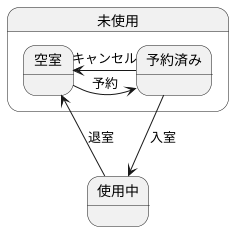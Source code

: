 @startuml
' left to right direction
state 未使用{
予約済み -right-> 空室 : キャンセル
空室 -right-> 予約済み : 予約
}
予約済み -down-> 使用中 : 入室
使用中 -down-> 空室 : 退室


@enduml
